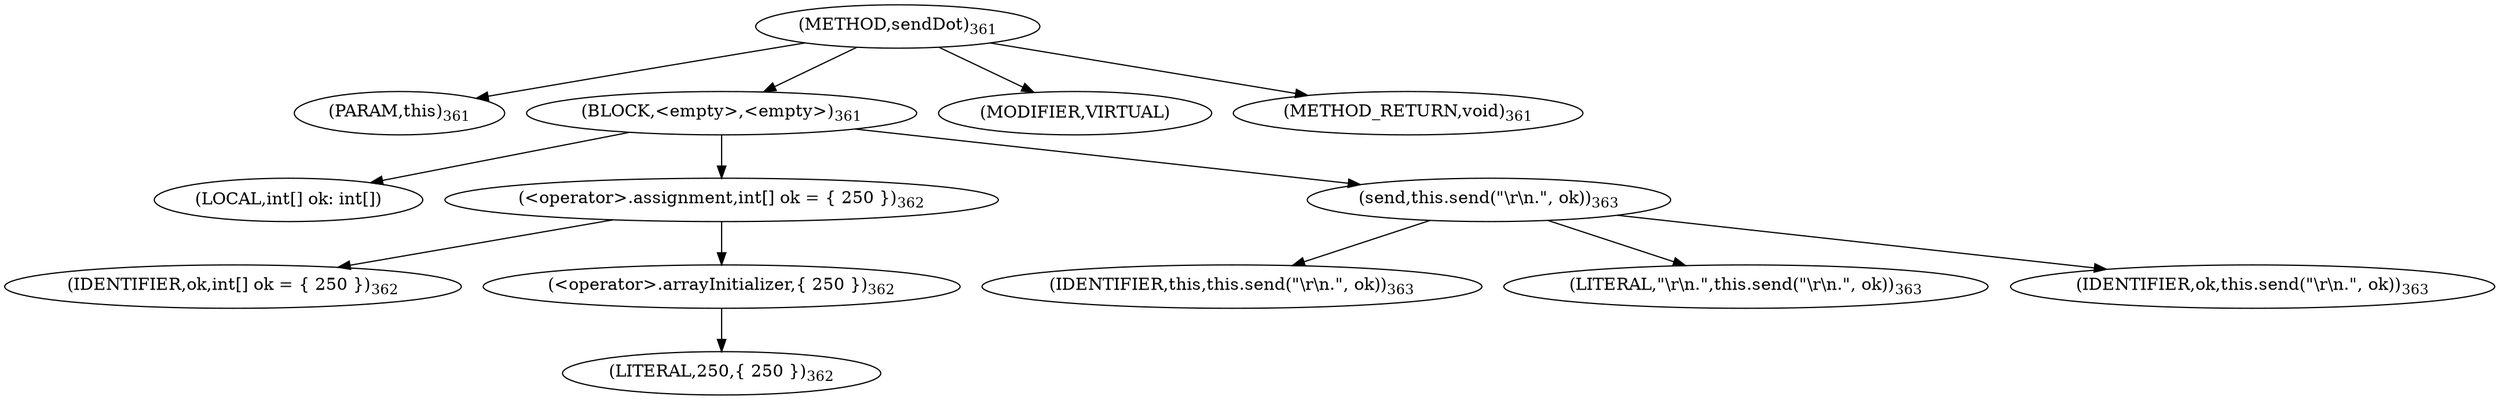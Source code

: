 digraph "sendDot" {  
"696" [label = <(METHOD,sendDot)<SUB>361</SUB>> ]
"54" [label = <(PARAM,this)<SUB>361</SUB>> ]
"697" [label = <(BLOCK,&lt;empty&gt;,&lt;empty&gt;)<SUB>361</SUB>> ]
"698" [label = <(LOCAL,int[] ok: int[])> ]
"699" [label = <(&lt;operator&gt;.assignment,int[] ok = { 250 })<SUB>362</SUB>> ]
"700" [label = <(IDENTIFIER,ok,int[] ok = { 250 })<SUB>362</SUB>> ]
"701" [label = <(&lt;operator&gt;.arrayInitializer,{ 250 })<SUB>362</SUB>> ]
"702" [label = <(LITERAL,250,{ 250 })<SUB>362</SUB>> ]
"703" [label = <(send,this.send(&quot;\r\n.&quot;, ok))<SUB>363</SUB>> ]
"53" [label = <(IDENTIFIER,this,this.send(&quot;\r\n.&quot;, ok))<SUB>363</SUB>> ]
"704" [label = <(LITERAL,&quot;\r\n.&quot;,this.send(&quot;\r\n.&quot;, ok))<SUB>363</SUB>> ]
"705" [label = <(IDENTIFIER,ok,this.send(&quot;\r\n.&quot;, ok))<SUB>363</SUB>> ]
"706" [label = <(MODIFIER,VIRTUAL)> ]
"707" [label = <(METHOD_RETURN,void)<SUB>361</SUB>> ]
  "696" -> "54" 
  "696" -> "697" 
  "696" -> "706" 
  "696" -> "707" 
  "697" -> "698" 
  "697" -> "699" 
  "697" -> "703" 
  "699" -> "700" 
  "699" -> "701" 
  "701" -> "702" 
  "703" -> "53" 
  "703" -> "704" 
  "703" -> "705" 
}
